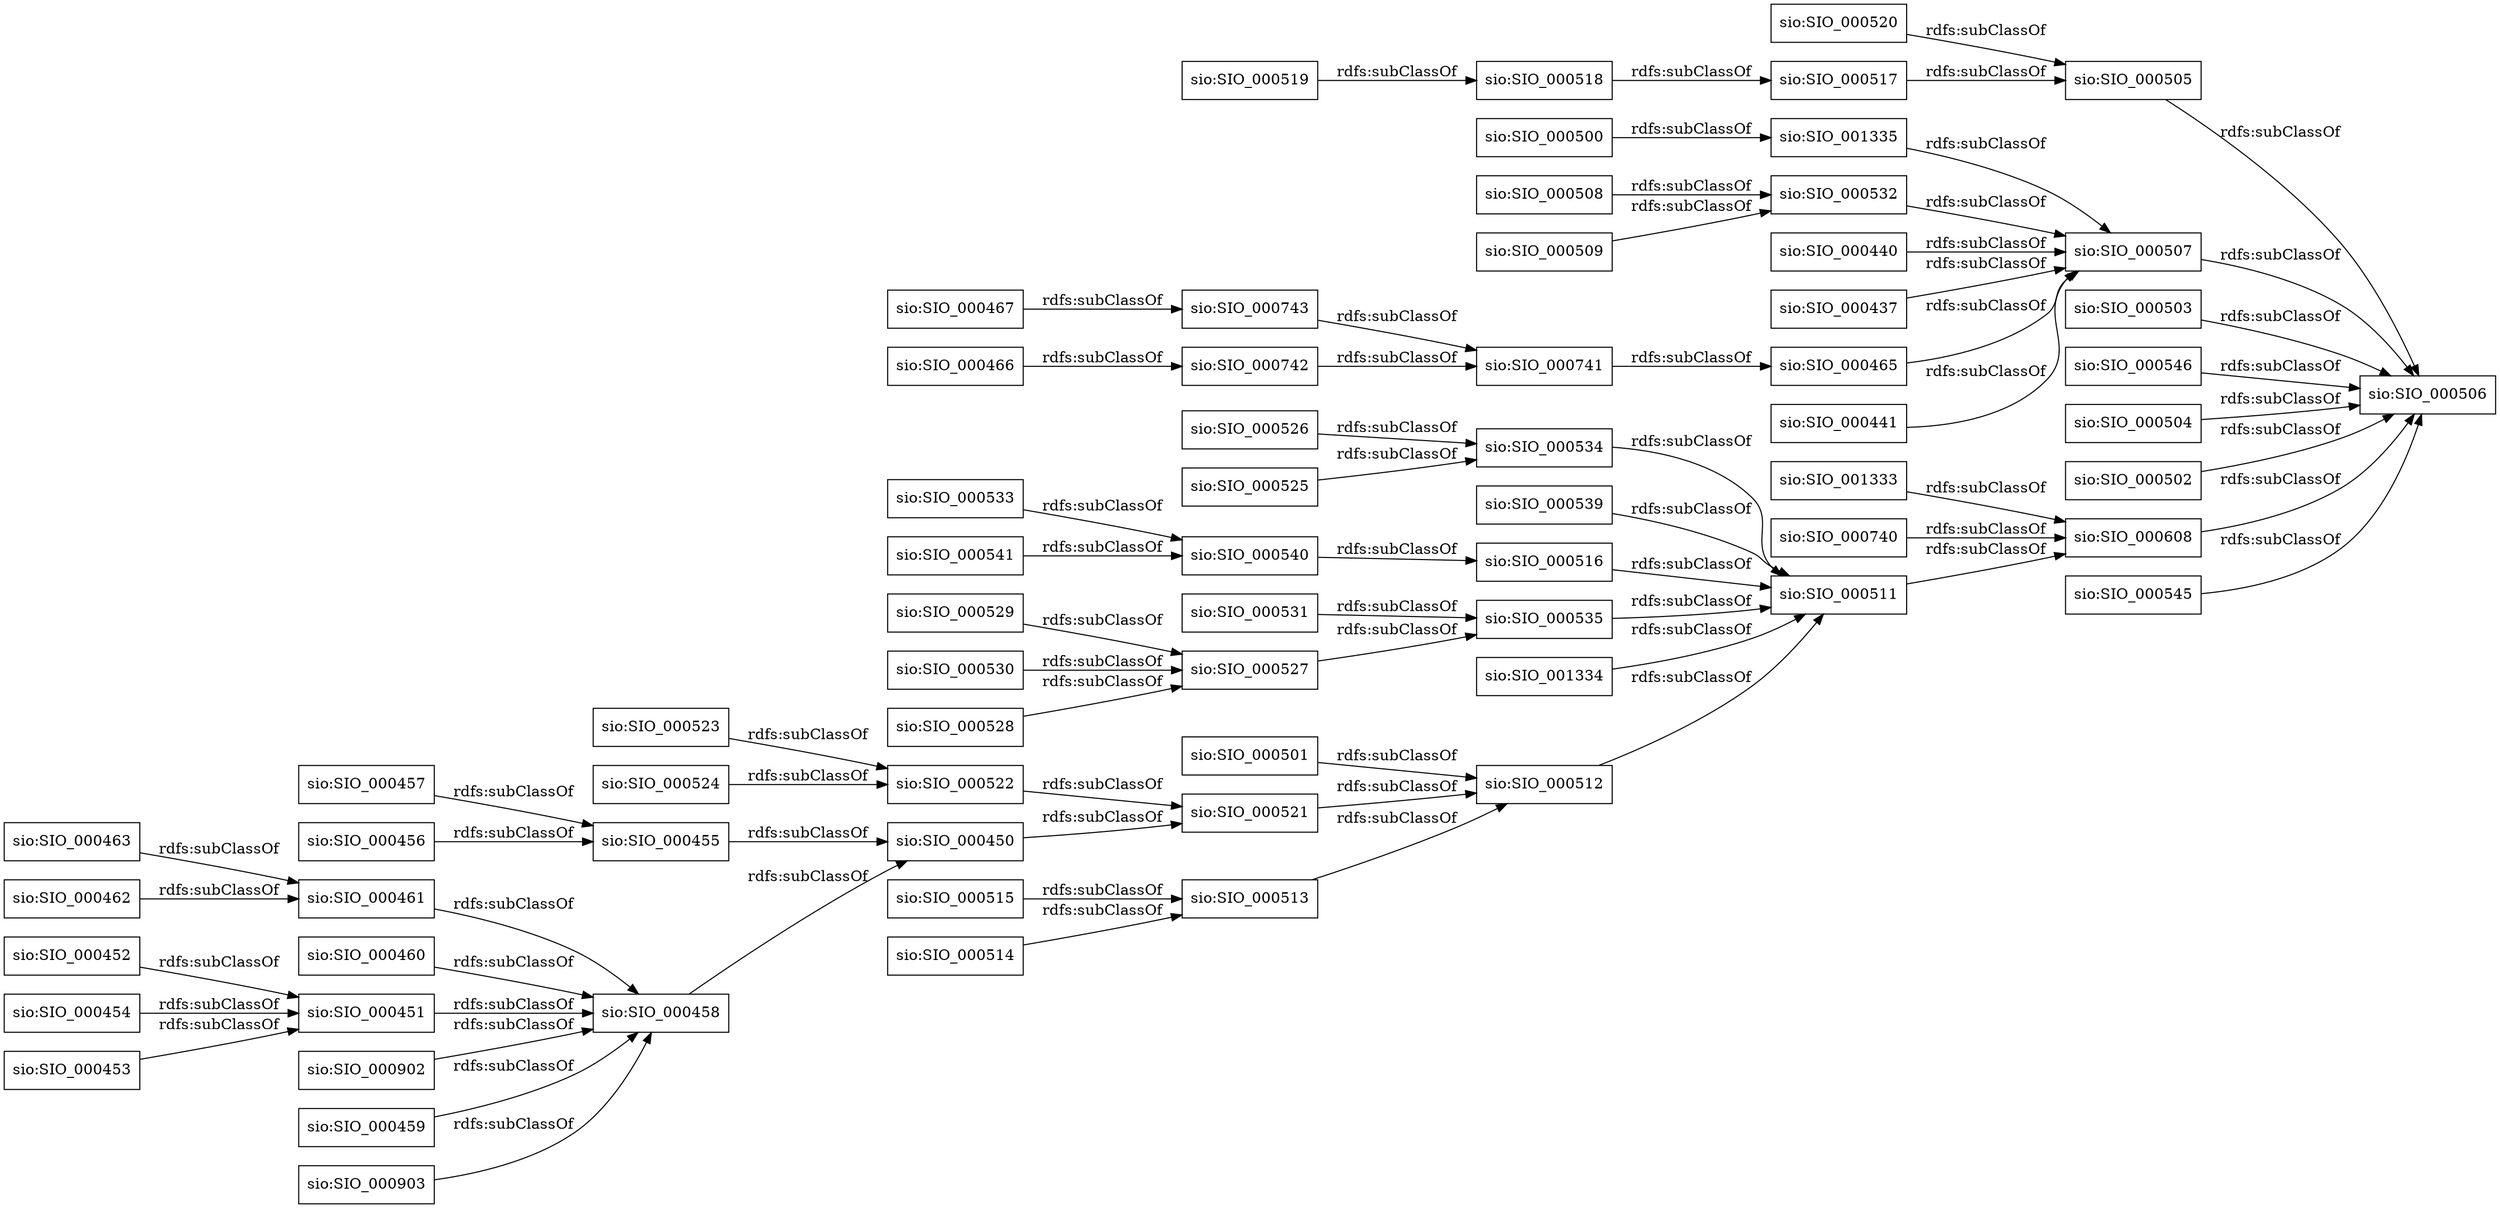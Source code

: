 digraph ar2dtool_diagram { 
rankdir=LR;
size="1000"
node [shape = rectangle, color="black"]; "sio:SIO_000501" "sio:SIO_000465" "sio:SIO_000608" "sio:SIO_000519" "sio:SIO_000451" "sio:SIO_001335" "sio:SIO_000742" "sio:SIO_000505" "sio:SIO_000528" "sio:SIO_000517" "sio:SIO_000523" "sio:SIO_000512" "sio:SIO_000527" "sio:SIO_000462" "sio:SIO_000521" "sio:SIO_000740" "sio:SIO_000452" "sio:SIO_000503" "sio:SIO_000516" "sio:SIO_000457" "sio:SIO_000539" "sio:SIO_000546" "sio:SIO_000902" "sio:SIO_000534" "sio:SIO_000541" "sio:SIO_000500" "sio:SIO_000525" "sio:SIO_000532" "sio:SIO_000450" "sio:SIO_000514" "sio:SIO_000463" "sio:SIO_001334" "sio:SIO_000455" "sio:SIO_000504" "sio:SIO_000509" "sio:SIO_000459" "sio:SIO_000522" "sio:SIO_000511" "sio:SIO_001333" "sio:SIO_000903" "sio:SIO_000526" "sio:SIO_000461" "sio:SIO_000533" "sio:SIO_000520" "sio:SIO_000440" "sio:SIO_000502" "sio:SIO_000466" "sio:SIO_000515" "sio:SIO_000456" "sio:SIO_000507" "sio:SIO_000545" "sio:SIO_000743" "sio:SIO_000529" "sio:SIO_000540" "sio:SIO_000518" "sio:SIO_000460" "sio:SIO_000524" "sio:SIO_000531" "sio:SIO_000513" "sio:SIO_000454" "sio:SIO_000467" "sio:SIO_000508" "sio:SIO_000741" "sio:SIO_000458" "sio:SIO_000437" "sio:SIO_000441" "sio:SIO_000506" "sio:SIO_000530" "sio:SIO_000453" "sio:SIO_000535" ; /*classes style*/
	"sio:SIO_000455" -> "sio:SIO_000450" [ label = "rdfs:subClassOf" ];
	"sio:SIO_000521" -> "sio:SIO_000512" [ label = "rdfs:subClassOf" ];
	"sio:SIO_000534" -> "sio:SIO_000511" [ label = "rdfs:subClassOf" ];
	"sio:SIO_000741" -> "sio:SIO_000465" [ label = "rdfs:subClassOf" ];
	"sio:SIO_000519" -> "sio:SIO_000518" [ label = "rdfs:subClassOf" ];
	"sio:SIO_000462" -> "sio:SIO_000461" [ label = "rdfs:subClassOf" ];
	"sio:SIO_001335" -> "sio:SIO_000507" [ label = "rdfs:subClassOf" ];
	"sio:SIO_000500" -> "sio:SIO_001335" [ label = "rdfs:subClassOf" ];
	"sio:SIO_000541" -> "sio:SIO_000540" [ label = "rdfs:subClassOf" ];
	"sio:SIO_000513" -> "sio:SIO_000512" [ label = "rdfs:subClassOf" ];
	"sio:SIO_000526" -> "sio:SIO_000534" [ label = "rdfs:subClassOf" ];
	"sio:SIO_000441" -> "sio:SIO_000507" [ label = "rdfs:subClassOf" ];
	"sio:SIO_000539" -> "sio:SIO_000511" [ label = "rdfs:subClassOf" ];
	"sio:SIO_000454" -> "sio:SIO_000451" [ label = "rdfs:subClassOf" ];
	"sio:SIO_000467" -> "sio:SIO_000743" [ label = "rdfs:subClassOf" ];
	"sio:SIO_000520" -> "sio:SIO_000505" [ label = "rdfs:subClassOf" ];
	"sio:SIO_000533" -> "sio:SIO_000540" [ label = "rdfs:subClassOf" ];
	"sio:SIO_000740" -> "sio:SIO_000608" [ label = "rdfs:subClassOf" ];
	"sio:SIO_000505" -> "sio:SIO_000506" [ label = "rdfs:subClassOf" ];
	"sio:SIO_000546" -> "sio:SIO_000506" [ label = "rdfs:subClassOf" ];
	"sio:SIO_000518" -> "sio:SIO_000517" [ label = "rdfs:subClassOf" ];
	"sio:SIO_000461" -> "sio:SIO_000458" [ label = "rdfs:subClassOf" ];
	"sio:SIO_001334" -> "sio:SIO_000511" [ label = "rdfs:subClassOf" ];
	"sio:SIO_000540" -> "sio:SIO_000516" [ label = "rdfs:subClassOf" ];
	"sio:SIO_000459" -> "sio:SIO_000458" [ label = "rdfs:subClassOf" ];
	"sio:SIO_000512" -> "sio:SIO_000511" [ label = "rdfs:subClassOf" ];
	"sio:SIO_000525" -> "sio:SIO_000534" [ label = "rdfs:subClassOf" ];
	"sio:SIO_000440" -> "sio:SIO_000507" [ label = "rdfs:subClassOf" ];
	"sio:SIO_000453" -> "sio:SIO_000451" [ label = "rdfs:subClassOf" ];
	"sio:SIO_000466" -> "sio:SIO_000742" [ label = "rdfs:subClassOf" ];
	"sio:SIO_000532" -> "sio:SIO_000507" [ label = "rdfs:subClassOf" ];
	"sio:SIO_000504" -> "sio:SIO_000506" [ label = "rdfs:subClassOf" ];
	"sio:SIO_000545" -> "sio:SIO_000506" [ label = "rdfs:subClassOf" ];
	"sio:SIO_000517" -> "sio:SIO_000505" [ label = "rdfs:subClassOf" ];
	"sio:SIO_000460" -> "sio:SIO_000458" [ label = "rdfs:subClassOf" ];
	"sio:SIO_000903" -> "sio:SIO_000458" [ label = "rdfs:subClassOf" ];
	"sio:SIO_001333" -> "sio:SIO_000608" [ label = "rdfs:subClassOf" ];
	"sio:SIO_000458" -> "sio:SIO_000450" [ label = "rdfs:subClassOf" ];
	"sio:SIO_000511" -> "sio:SIO_000608" [ label = "rdfs:subClassOf" ];
	"sio:SIO_000524" -> "sio:SIO_000522" [ label = "rdfs:subClassOf" ];
	"sio:SIO_000509" -> "sio:SIO_000532" [ label = "rdfs:subClassOf" ];
	"sio:SIO_000452" -> "sio:SIO_000451" [ label = "rdfs:subClassOf" ];
	"sio:SIO_000465" -> "sio:SIO_000507" [ label = "rdfs:subClassOf" ];
	"sio:SIO_000437" -> "sio:SIO_000507" [ label = "rdfs:subClassOf" ];
	"sio:SIO_000531" -> "sio:SIO_000535" [ label = "rdfs:subClassOf" ];
	"sio:SIO_000503" -> "sio:SIO_000506" [ label = "rdfs:subClassOf" ];
	"sio:SIO_000516" -> "sio:SIO_000511" [ label = "rdfs:subClassOf" ];
	"sio:SIO_000902" -> "sio:SIO_000458" [ label = "rdfs:subClassOf" ];
	"sio:SIO_000529" -> "sio:SIO_000527" [ label = "rdfs:subClassOf" ];
	"sio:SIO_000457" -> "sio:SIO_000455" [ label = "rdfs:subClassOf" ];
	"sio:SIO_000608" -> "sio:SIO_000506" [ label = "rdfs:subClassOf" ];
	"sio:SIO_000523" -> "sio:SIO_000522" [ label = "rdfs:subClassOf" ];
	"sio:SIO_000743" -> "sio:SIO_000741" [ label = "rdfs:subClassOf" ];
	"sio:SIO_000508" -> "sio:SIO_000532" [ label = "rdfs:subClassOf" ];
	"sio:SIO_000451" -> "sio:SIO_000458" [ label = "rdfs:subClassOf" ];
	"sio:SIO_000530" -> "sio:SIO_000527" [ label = "rdfs:subClassOf" ];
	"sio:SIO_000502" -> "sio:SIO_000506" [ label = "rdfs:subClassOf" ];
	"sio:SIO_000515" -> "sio:SIO_000513" [ label = "rdfs:subClassOf" ];
	"sio:SIO_000528" -> "sio:SIO_000527" [ label = "rdfs:subClassOf" ];
	"sio:SIO_000456" -> "sio:SIO_000455" [ label = "rdfs:subClassOf" ];
	"sio:SIO_000522" -> "sio:SIO_000521" [ label = "rdfs:subClassOf" ];
	"sio:SIO_000535" -> "sio:SIO_000511" [ label = "rdfs:subClassOf" ];
	"sio:SIO_000742" -> "sio:SIO_000741" [ label = "rdfs:subClassOf" ];
	"sio:SIO_000507" -> "sio:SIO_000506" [ label = "rdfs:subClassOf" ];
	"sio:SIO_000450" -> "sio:SIO_000521" [ label = "rdfs:subClassOf" ];
	"sio:SIO_000463" -> "sio:SIO_000461" [ label = "rdfs:subClassOf" ];
	"sio:SIO_000501" -> "sio:SIO_000512" [ label = "rdfs:subClassOf" ];
	"sio:SIO_000514" -> "sio:SIO_000513" [ label = "rdfs:subClassOf" ];
	"sio:SIO_000527" -> "sio:SIO_000535" [ label = "rdfs:subClassOf" ];

}
